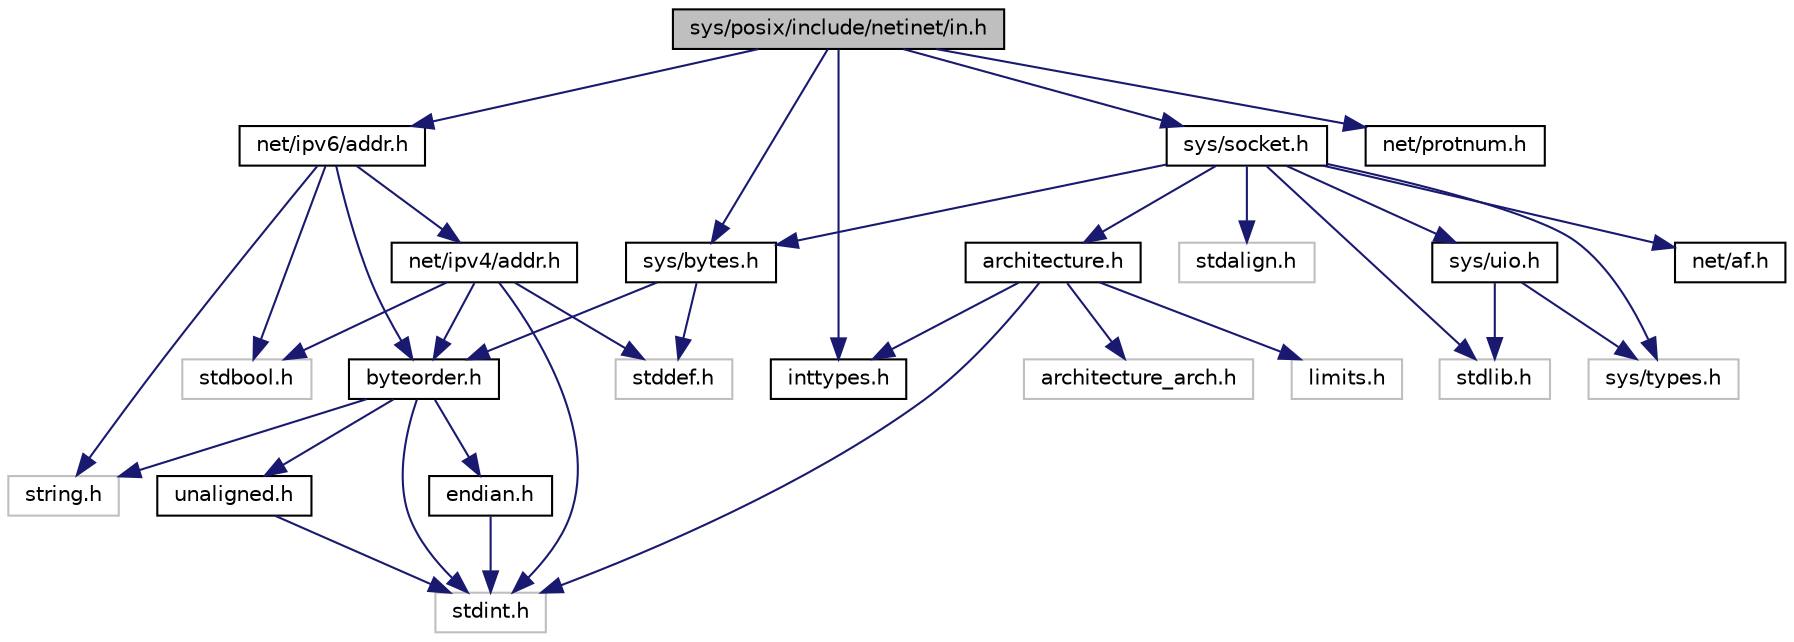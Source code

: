 digraph "sys/posix/include/netinet/in.h"
{
 // LATEX_PDF_SIZE
  edge [fontname="Helvetica",fontsize="10",labelfontname="Helvetica",labelfontsize="10"];
  node [fontname="Helvetica",fontsize="10",shape=record];
  Node1 [label="sys/posix/include/netinet/in.h",height=0.2,width=0.4,color="black", fillcolor="grey75", style="filled", fontcolor="black",tooltip="Main socket header."];
  Node1 -> Node2 [color="midnightblue",fontsize="10",style="solid",fontname="Helvetica"];
  Node2 [label="inttypes.h",height=0.2,width=0.4,color="black", fillcolor="white", style="filled",URL="$inttypes_8h.html",tooltip="Adds include for missing inttype definitions."];
  Node1 -> Node3 [color="midnightblue",fontsize="10",style="solid",fontname="Helvetica"];
  Node3 [label="sys/socket.h",height=0.2,width=0.4,color="black", fillcolor="white", style="filled",URL="$socket_8h.html",tooltip="Main socket header."];
  Node3 -> Node4 [color="midnightblue",fontsize="10",style="solid",fontname="Helvetica"];
  Node4 [label="stdalign.h",height=0.2,width=0.4,color="grey75", fillcolor="white", style="filled",tooltip=" "];
  Node3 -> Node5 [color="midnightblue",fontsize="10",style="solid",fontname="Helvetica"];
  Node5 [label="stdlib.h",height=0.2,width=0.4,color="grey75", fillcolor="white", style="filled",tooltip=" "];
  Node3 -> Node6 [color="midnightblue",fontsize="10",style="solid",fontname="Helvetica"];
  Node6 [label="sys/types.h",height=0.2,width=0.4,color="grey75", fillcolor="white", style="filled",tooltip=" "];
  Node3 -> Node7 [color="midnightblue",fontsize="10",style="solid",fontname="Helvetica"];
  Node7 [label="sys/uio.h",height=0.2,width=0.4,color="black", fillcolor="white", style="filled",URL="$uio_8h.html",tooltip="libc header for scatter/gather I/O"];
  Node7 -> Node5 [color="midnightblue",fontsize="10",style="solid",fontname="Helvetica"];
  Node7 -> Node6 [color="midnightblue",fontsize="10",style="solid",fontname="Helvetica"];
  Node3 -> Node8 [color="midnightblue",fontsize="10",style="solid",fontname="Helvetica"];
  Node8 [label="architecture.h",height=0.2,width=0.4,color="black", fillcolor="white", style="filled",URL="$architecture_8h.html",tooltip="Platform-independent access to architecture details."];
  Node8 -> Node9 [color="midnightblue",fontsize="10",style="solid",fontname="Helvetica"];
  Node9 [label="stdint.h",height=0.2,width=0.4,color="grey75", fillcolor="white", style="filled",tooltip=" "];
  Node8 -> Node2 [color="midnightblue",fontsize="10",style="solid",fontname="Helvetica"];
  Node8 -> Node10 [color="midnightblue",fontsize="10",style="solid",fontname="Helvetica"];
  Node10 [label="limits.h",height=0.2,width=0.4,color="grey75", fillcolor="white", style="filled",tooltip=" "];
  Node8 -> Node11 [color="midnightblue",fontsize="10",style="solid",fontname="Helvetica"];
  Node11 [label="architecture_arch.h",height=0.2,width=0.4,color="grey75", fillcolor="white", style="filled",tooltip=" "];
  Node3 -> Node12 [color="midnightblue",fontsize="10",style="solid",fontname="Helvetica"];
  Node12 [label="net/af.h",height=0.2,width=0.4,color="black", fillcolor="white", style="filled",URL="$af_8h.html",tooltip="Global UNIX address family definitions."];
  Node3 -> Node13 [color="midnightblue",fontsize="10",style="solid",fontname="Helvetica"];
  Node13 [label="sys/bytes.h",height=0.2,width=0.4,color="black", fillcolor="white", style="filled",URL="$bytes_8h.html",tooltip="System-internal byte operations."];
  Node13 -> Node14 [color="midnightblue",fontsize="10",style="solid",fontname="Helvetica"];
  Node14 [label="stddef.h",height=0.2,width=0.4,color="grey75", fillcolor="white", style="filled",tooltip=" "];
  Node13 -> Node15 [color="midnightblue",fontsize="10",style="solid",fontname="Helvetica"];
  Node15 [label="byteorder.h",height=0.2,width=0.4,color="black", fillcolor="white", style="filled",URL="$byteorder_8h.html",tooltip="Functions to work with different byte orders."];
  Node15 -> Node16 [color="midnightblue",fontsize="10",style="solid",fontname="Helvetica"];
  Node16 [label="string.h",height=0.2,width=0.4,color="grey75", fillcolor="white", style="filled",tooltip=" "];
  Node15 -> Node9 [color="midnightblue",fontsize="10",style="solid",fontname="Helvetica"];
  Node15 -> Node17 [color="midnightblue",fontsize="10",style="solid",fontname="Helvetica"];
  Node17 [label="endian.h",height=0.2,width=0.4,color="black", fillcolor="white", style="filled",URL="$endian_8h.html",tooltip="libc header for endian conversion"];
  Node17 -> Node9 [color="midnightblue",fontsize="10",style="solid",fontname="Helvetica"];
  Node15 -> Node18 [color="midnightblue",fontsize="10",style="solid",fontname="Helvetica"];
  Node18 [label="unaligned.h",height=0.2,width=0.4,color="black", fillcolor="white", style="filled",URL="$unaligned_8h.html",tooltip="Unaligned but safe memory access functions."];
  Node18 -> Node9 [color="midnightblue",fontsize="10",style="solid",fontname="Helvetica"];
  Node1 -> Node19 [color="midnightblue",fontsize="10",style="solid",fontname="Helvetica"];
  Node19 [label="net/protnum.h",height=0.2,width=0.4,color="black", fillcolor="white", style="filled",URL="$protnum_8h.html",tooltip="Protocol number definitions."];
  Node1 -> Node20 [color="midnightblue",fontsize="10",style="solid",fontname="Helvetica"];
  Node20 [label="net/ipv6/addr.h",height=0.2,width=0.4,color="black", fillcolor="white", style="filled",URL="$ipv6_2addr_8h.html",tooltip="Definitions for IPv6 addresses."];
  Node20 -> Node21 [color="midnightblue",fontsize="10",style="solid",fontname="Helvetica"];
  Node21 [label="stdbool.h",height=0.2,width=0.4,color="grey75", fillcolor="white", style="filled",tooltip=" "];
  Node20 -> Node16 [color="midnightblue",fontsize="10",style="solid",fontname="Helvetica"];
  Node20 -> Node15 [color="midnightblue",fontsize="10",style="solid",fontname="Helvetica"];
  Node20 -> Node22 [color="midnightblue",fontsize="10",style="solid",fontname="Helvetica"];
  Node22 [label="net/ipv4/addr.h",height=0.2,width=0.4,color="black", fillcolor="white", style="filled",URL="$ipv4_2addr_8h.html",tooltip="IPv4 address type and helper functions definitions."];
  Node22 -> Node21 [color="midnightblue",fontsize="10",style="solid",fontname="Helvetica"];
  Node22 -> Node9 [color="midnightblue",fontsize="10",style="solid",fontname="Helvetica"];
  Node22 -> Node14 [color="midnightblue",fontsize="10",style="solid",fontname="Helvetica"];
  Node22 -> Node15 [color="midnightblue",fontsize="10",style="solid",fontname="Helvetica"];
  Node1 -> Node13 [color="midnightblue",fontsize="10",style="solid",fontname="Helvetica"];
}
